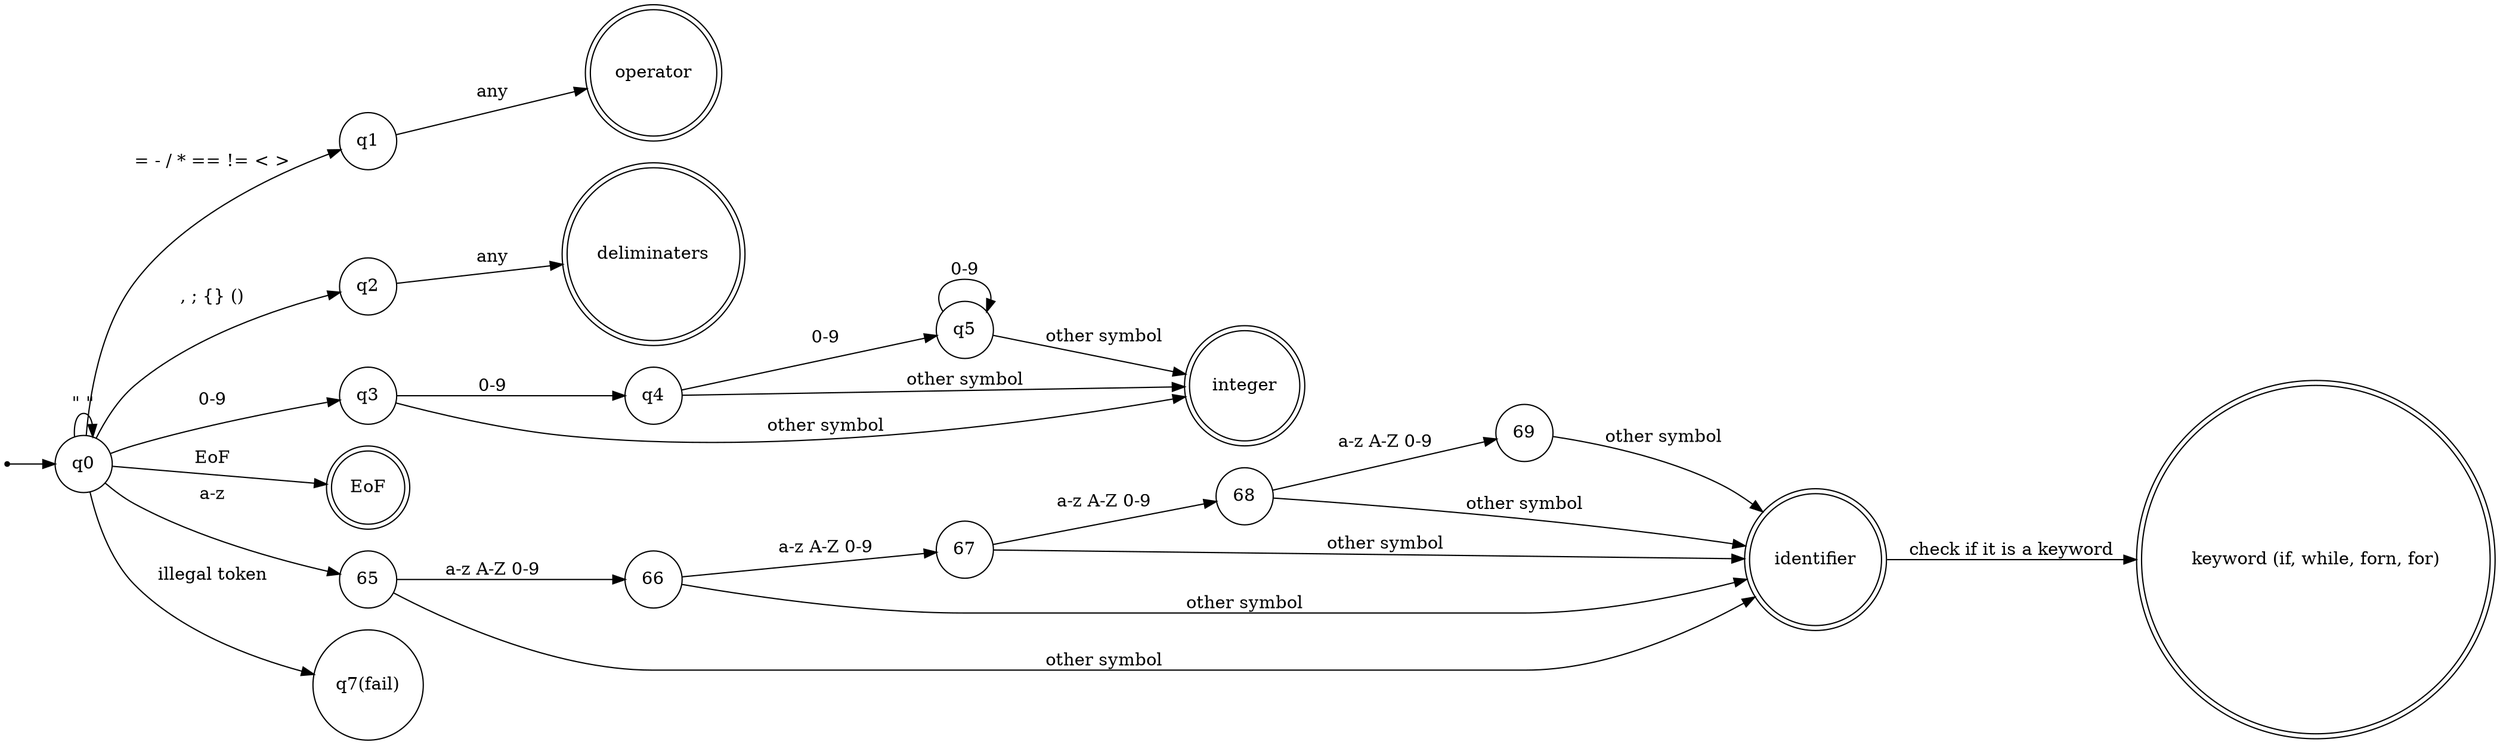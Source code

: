 digraph finite_state_machine{
    rankdir = LR;
    node [shape = circle, label="q0", fontsize = 14] q0;
    node [shape = circle, label="q1", fontsize = 14] q1;
    node [shape = circle, label="q2", fontsize = 14] q2;
    node [shape = circle, label="q3", fontsize = 14] q3;
    node [shape = circle, label="q4", fontsize = 14] q4;
    node [shape = circle, label="q5", fontsize = 14] q5;
    node [shape = doublecircle, label="EoF", fontsize = 14] q6;
    node [shape = doublecircle, label="operator", fontsize = 14] q11;
    node [shape = doublecircle, label="deliminaters", fontsize = 14] q12;
    node [shape = doublecircle, label="integer", fontsize = 14] q13;
    
    node [shape = doublecircle, label="keyword (if, while, forn, for)", fontsize = 14] q_keyword;

    node [shape = circle, label="65", fontsize = 14] q65;
    node [shape = circle, label="66", fontsize = 14] q66;
    node [shape = circle, label="67", fontsize = 14] q67;
    node [shape = circle, label="68", fontsize = 14] q68;
    node [shape = circle, label="69", fontsize = 14] q69;
    
    node [shape = doublecircle, label="identifier", fontsize = 14] q_id;

    node [shape = circle, label="q7(fail)", fontsize = 14] q7;

    node [shape = point]; qi
    
    qi -> q0;

    q0 -> q0 [label = "\" \""]
    q0 -> q6 [label = "EoF"]
    q0 -> q1 [label = "= - / * == != < >"]
    q0 -> q2 [label = ", ; {} ()"]
    q0 -> q7 [label = "illegal token"]
    q0 -> q65 [label = "a-z"]

    q0 -> q3 [label = "0-9"]
    q3 -> q4 [label = "0-9"]
    q4 -> q5 [label = "0-9"]
    q5 -> q5 [label = "0-9"]


    q3 -> q13 [label = "other symbol"]
    q4 -> q13 [label = "other symbol"]
    q5 -> q13 [label = "other symbol"]


    q1 -> q11 [label = "any"]
    q2 -> q12 [label = "any"]


    q65 -> q_id [label = "other symbol"]
    q65 -> q66 [label = "a-z A-Z 0-9"]
    q66 -> q67 [label = "a-z A-Z 0-9"]
    q67 -> q68 [label = "a-z A-Z 0-9"]
    q68 -> q69 [label = "a-z A-Z 0-9"]

    q66 -> q_id [label = "other symbol"]
    q67 -> q_id [label = "other symbol"]
    q68 -> q_id [label = "other symbol"]
    q69 -> q_id [label = "other symbol"]


    q_id -> q_keyword [label = "check if it is a keyword"]
}